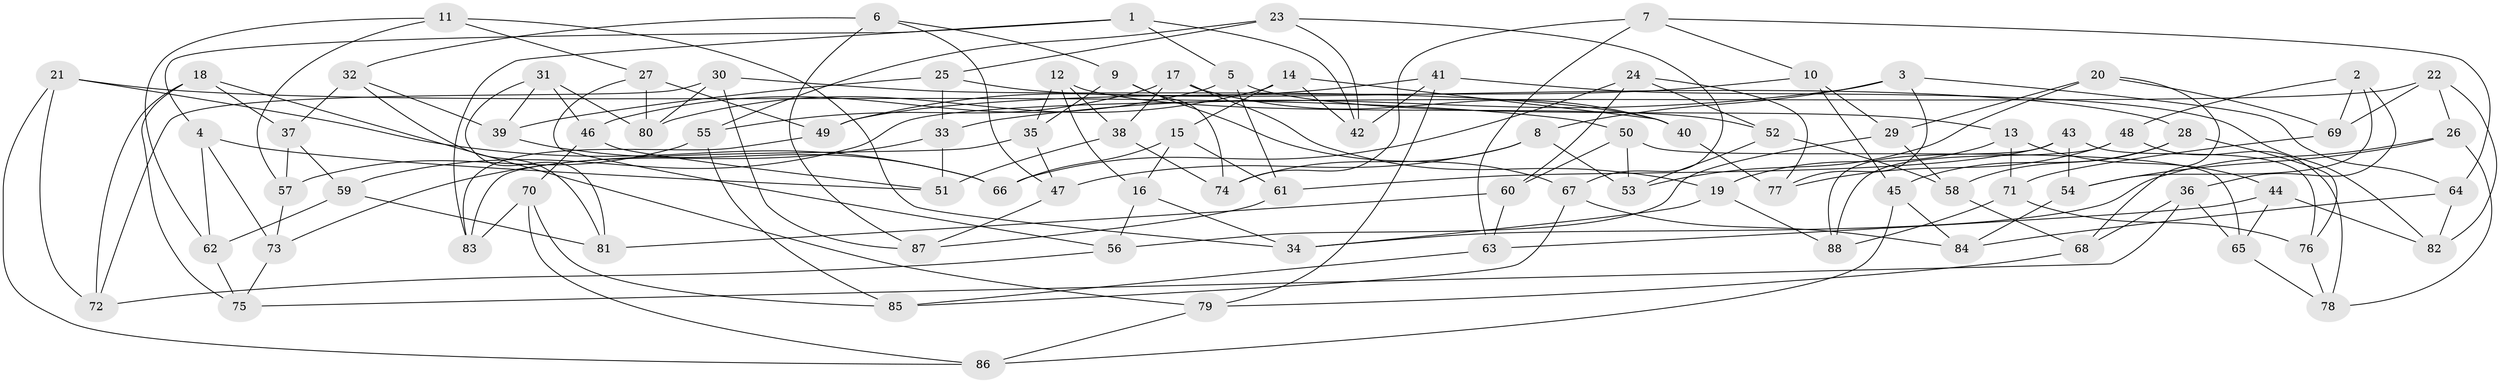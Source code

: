 // coarse degree distribution, {6: 0.6862745098039216, 5: 0.0392156862745098, 4: 0.27450980392156865}
// Generated by graph-tools (version 1.1) at 2025/42/03/06/25 10:42:25]
// undirected, 88 vertices, 176 edges
graph export_dot {
graph [start="1"]
  node [color=gray90,style=filled];
  1;
  2;
  3;
  4;
  5;
  6;
  7;
  8;
  9;
  10;
  11;
  12;
  13;
  14;
  15;
  16;
  17;
  18;
  19;
  20;
  21;
  22;
  23;
  24;
  25;
  26;
  27;
  28;
  29;
  30;
  31;
  32;
  33;
  34;
  35;
  36;
  37;
  38;
  39;
  40;
  41;
  42;
  43;
  44;
  45;
  46;
  47;
  48;
  49;
  50;
  51;
  52;
  53;
  54;
  55;
  56;
  57;
  58;
  59;
  60;
  61;
  62;
  63;
  64;
  65;
  66;
  67;
  68;
  69;
  70;
  71;
  72;
  73;
  74;
  75;
  76;
  77;
  78;
  79;
  80;
  81;
  82;
  83;
  84;
  85;
  86;
  87;
  88;
  1 -- 42;
  1 -- 83;
  1 -- 4;
  1 -- 5;
  2 -- 48;
  2 -- 54;
  2 -- 36;
  2 -- 69;
  3 -- 33;
  3 -- 8;
  3 -- 77;
  3 -- 64;
  4 -- 62;
  4 -- 73;
  4 -- 51;
  5 -- 61;
  5 -- 13;
  5 -- 46;
  6 -- 9;
  6 -- 87;
  6 -- 47;
  6 -- 32;
  7 -- 74;
  7 -- 64;
  7 -- 10;
  7 -- 63;
  8 -- 47;
  8 -- 74;
  8 -- 53;
  9 -- 74;
  9 -- 35;
  9 -- 67;
  10 -- 45;
  10 -- 29;
  10 -- 49;
  11 -- 27;
  11 -- 62;
  11 -- 34;
  11 -- 57;
  12 -- 35;
  12 -- 38;
  12 -- 16;
  12 -- 52;
  13 -- 44;
  13 -- 19;
  13 -- 71;
  14 -- 40;
  14 -- 15;
  14 -- 80;
  14 -- 42;
  15 -- 61;
  15 -- 66;
  15 -- 16;
  16 -- 34;
  16 -- 56;
  17 -- 55;
  17 -- 19;
  17 -- 40;
  17 -- 38;
  18 -- 37;
  18 -- 75;
  18 -- 72;
  18 -- 79;
  19 -- 88;
  19 -- 34;
  20 -- 68;
  20 -- 69;
  20 -- 53;
  20 -- 29;
  21 -- 66;
  21 -- 72;
  21 -- 50;
  21 -- 86;
  22 -- 69;
  22 -- 26;
  22 -- 59;
  22 -- 82;
  23 -- 42;
  23 -- 25;
  23 -- 55;
  23 -- 67;
  24 -- 52;
  24 -- 60;
  24 -- 66;
  24 -- 77;
  25 -- 39;
  25 -- 28;
  25 -- 33;
  26 -- 78;
  26 -- 54;
  26 -- 34;
  27 -- 49;
  27 -- 56;
  27 -- 80;
  28 -- 58;
  28 -- 76;
  28 -- 45;
  29 -- 58;
  29 -- 56;
  30 -- 72;
  30 -- 80;
  30 -- 40;
  30 -- 87;
  31 -- 39;
  31 -- 81;
  31 -- 46;
  31 -- 80;
  32 -- 37;
  32 -- 81;
  32 -- 39;
  33 -- 51;
  33 -- 73;
  35 -- 47;
  35 -- 83;
  36 -- 75;
  36 -- 65;
  36 -- 68;
  37 -- 57;
  37 -- 59;
  38 -- 51;
  38 -- 74;
  39 -- 66;
  40 -- 77;
  41 -- 79;
  41 -- 82;
  41 -- 42;
  41 -- 49;
  43 -- 54;
  43 -- 88;
  43 -- 61;
  43 -- 76;
  44 -- 63;
  44 -- 65;
  44 -- 82;
  45 -- 84;
  45 -- 86;
  46 -- 70;
  46 -- 51;
  47 -- 87;
  48 -- 78;
  48 -- 77;
  48 -- 88;
  49 -- 83;
  50 -- 53;
  50 -- 65;
  50 -- 60;
  52 -- 53;
  52 -- 58;
  54 -- 84;
  55 -- 85;
  55 -- 57;
  56 -- 72;
  57 -- 73;
  58 -- 68;
  59 -- 81;
  59 -- 62;
  60 -- 81;
  60 -- 63;
  61 -- 87;
  62 -- 75;
  63 -- 85;
  64 -- 82;
  64 -- 84;
  65 -- 78;
  67 -- 85;
  67 -- 84;
  68 -- 79;
  69 -- 71;
  70 -- 86;
  70 -- 83;
  70 -- 85;
  71 -- 88;
  71 -- 76;
  73 -- 75;
  76 -- 78;
  79 -- 86;
}
